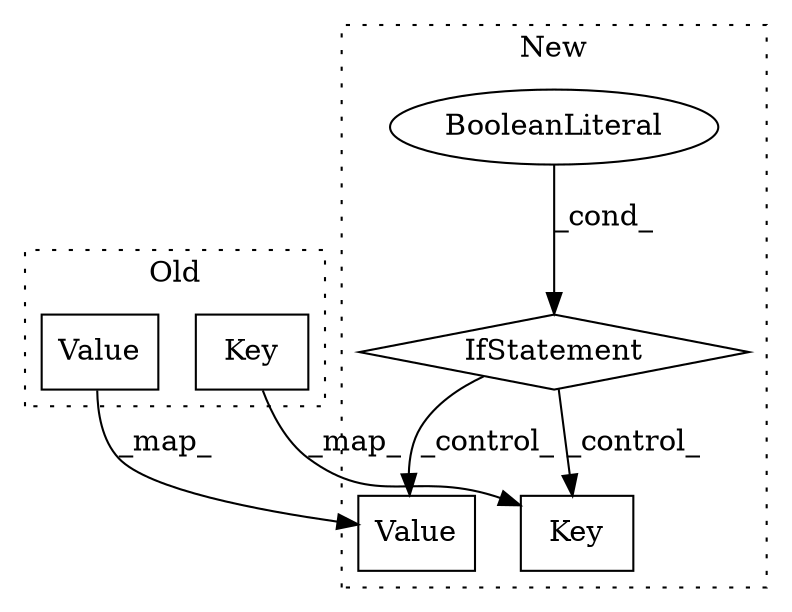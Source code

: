 digraph G {
subgraph cluster0 {
1 [label="Value" a="32" s="14310,14323" l="6,1" shape="box"];
6 [label="Key" a="32" s="14294,14301" l="4,1" shape="box"];
label = "Old";
style="dotted";
}
subgraph cluster1 {
2 [label="Value" a="32" s="20857,20870" l="6,1" shape="box"];
3 [label="IfStatement" a="25" s="20801,20808" l="3,1" shape="diamond"];
4 [label="BooleanLiteral" a="9" s="20804" l="4" shape="ellipse"];
5 [label="Key" a="32" s="20821,20828" l="4,1" shape="box"];
label = "New";
style="dotted";
}
1 -> 2 [label="_map_"];
3 -> 2 [label="_control_"];
3 -> 5 [label="_control_"];
4 -> 3 [label="_cond_"];
6 -> 5 [label="_map_"];
}